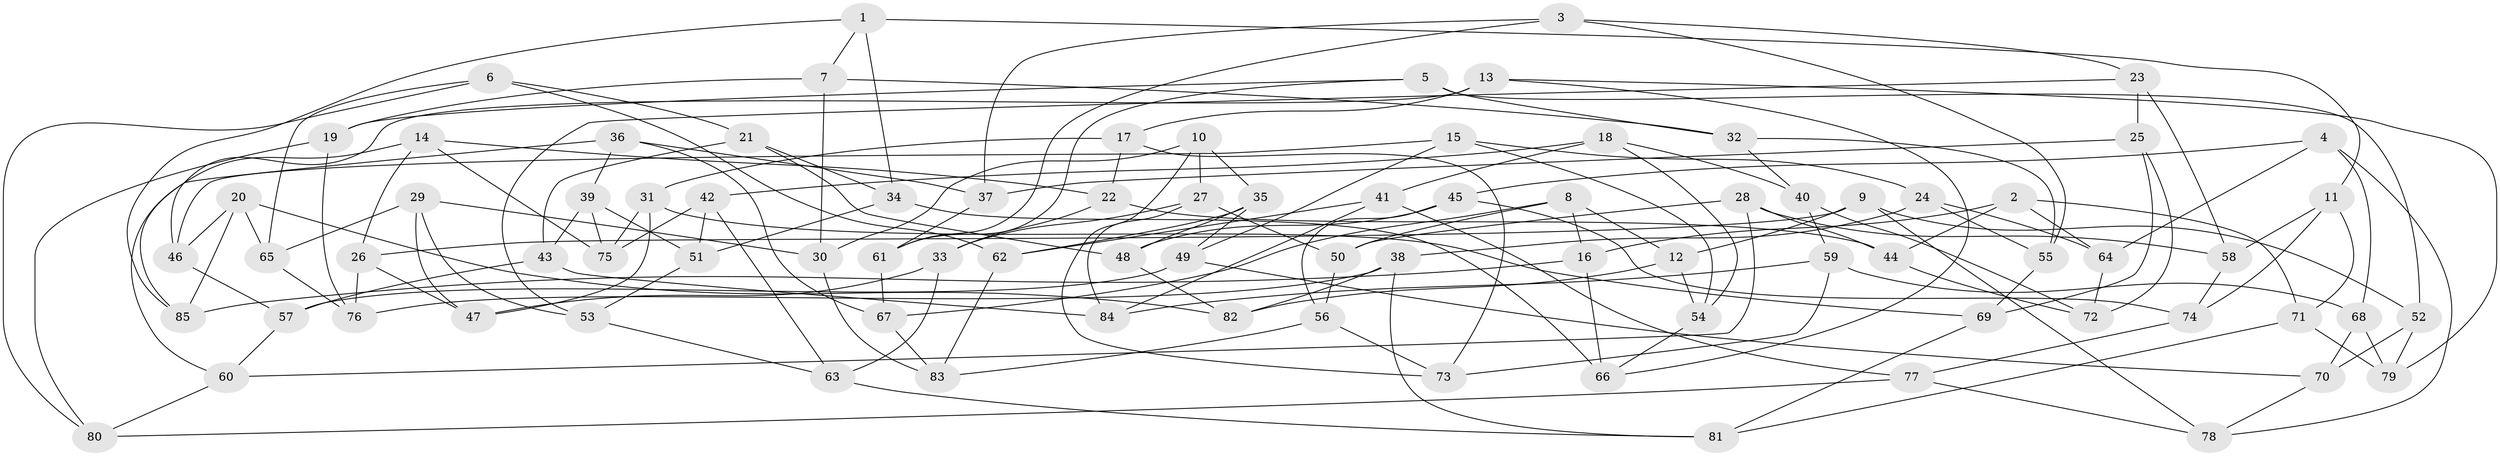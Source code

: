 // coarse degree distribution, {6: 0.6, 5: 0.1, 4: 0.28, 3: 0.02}
// Generated by graph-tools (version 1.1) at 2025/52/02/27/25 19:52:32]
// undirected, 85 vertices, 170 edges
graph export_dot {
graph [start="1"]
  node [color=gray90,style=filled];
  1;
  2;
  3;
  4;
  5;
  6;
  7;
  8;
  9;
  10;
  11;
  12;
  13;
  14;
  15;
  16;
  17;
  18;
  19;
  20;
  21;
  22;
  23;
  24;
  25;
  26;
  27;
  28;
  29;
  30;
  31;
  32;
  33;
  34;
  35;
  36;
  37;
  38;
  39;
  40;
  41;
  42;
  43;
  44;
  45;
  46;
  47;
  48;
  49;
  50;
  51;
  52;
  53;
  54;
  55;
  56;
  57;
  58;
  59;
  60;
  61;
  62;
  63;
  64;
  65;
  66;
  67;
  68;
  69;
  70;
  71;
  72;
  73;
  74;
  75;
  76;
  77;
  78;
  79;
  80;
  81;
  82;
  83;
  84;
  85;
  1 -- 7;
  1 -- 85;
  1 -- 11;
  1 -- 34;
  2 -- 64;
  2 -- 71;
  2 -- 44;
  2 -- 16;
  3 -- 55;
  3 -- 37;
  3 -- 23;
  3 -- 61;
  4 -- 64;
  4 -- 78;
  4 -- 68;
  4 -- 45;
  5 -- 61;
  5 -- 32;
  5 -- 52;
  5 -- 19;
  6 -- 80;
  6 -- 62;
  6 -- 65;
  6 -- 21;
  7 -- 30;
  7 -- 19;
  7 -- 32;
  8 -- 50;
  8 -- 16;
  8 -- 12;
  8 -- 67;
  9 -- 52;
  9 -- 26;
  9 -- 78;
  9 -- 12;
  10 -- 73;
  10 -- 27;
  10 -- 30;
  10 -- 35;
  11 -- 74;
  11 -- 71;
  11 -- 58;
  12 -- 82;
  12 -- 54;
  13 -- 17;
  13 -- 46;
  13 -- 66;
  13 -- 79;
  14 -- 26;
  14 -- 22;
  14 -- 75;
  14 -- 85;
  15 -- 49;
  15 -- 46;
  15 -- 24;
  15 -- 54;
  16 -- 66;
  16 -- 85;
  17 -- 73;
  17 -- 31;
  17 -- 22;
  18 -- 42;
  18 -- 54;
  18 -- 40;
  18 -- 41;
  19 -- 76;
  19 -- 80;
  20 -- 65;
  20 -- 82;
  20 -- 85;
  20 -- 46;
  21 -- 43;
  21 -- 34;
  21 -- 48;
  22 -- 44;
  22 -- 33;
  23 -- 58;
  23 -- 53;
  23 -- 25;
  24 -- 38;
  24 -- 64;
  24 -- 55;
  25 -- 69;
  25 -- 72;
  25 -- 37;
  26 -- 47;
  26 -- 76;
  27 -- 84;
  27 -- 33;
  27 -- 50;
  28 -- 50;
  28 -- 58;
  28 -- 44;
  28 -- 60;
  29 -- 30;
  29 -- 65;
  29 -- 53;
  29 -- 47;
  30 -- 83;
  31 -- 47;
  31 -- 69;
  31 -- 75;
  32 -- 40;
  32 -- 55;
  33 -- 47;
  33 -- 63;
  34 -- 51;
  34 -- 66;
  35 -- 62;
  35 -- 48;
  35 -- 49;
  36 -- 67;
  36 -- 37;
  36 -- 60;
  36 -- 39;
  37 -- 61;
  38 -- 81;
  38 -- 76;
  38 -- 82;
  39 -- 51;
  39 -- 43;
  39 -- 75;
  40 -- 59;
  40 -- 72;
  41 -- 84;
  41 -- 62;
  41 -- 77;
  42 -- 63;
  42 -- 75;
  42 -- 51;
  43 -- 57;
  43 -- 84;
  44 -- 72;
  45 -- 74;
  45 -- 48;
  45 -- 56;
  46 -- 57;
  48 -- 82;
  49 -- 70;
  49 -- 57;
  50 -- 56;
  51 -- 53;
  52 -- 79;
  52 -- 70;
  53 -- 63;
  54 -- 66;
  55 -- 69;
  56 -- 83;
  56 -- 73;
  57 -- 60;
  58 -- 74;
  59 -- 68;
  59 -- 73;
  59 -- 84;
  60 -- 80;
  61 -- 67;
  62 -- 83;
  63 -- 81;
  64 -- 72;
  65 -- 76;
  67 -- 83;
  68 -- 79;
  68 -- 70;
  69 -- 81;
  70 -- 78;
  71 -- 81;
  71 -- 79;
  74 -- 77;
  77 -- 80;
  77 -- 78;
}

